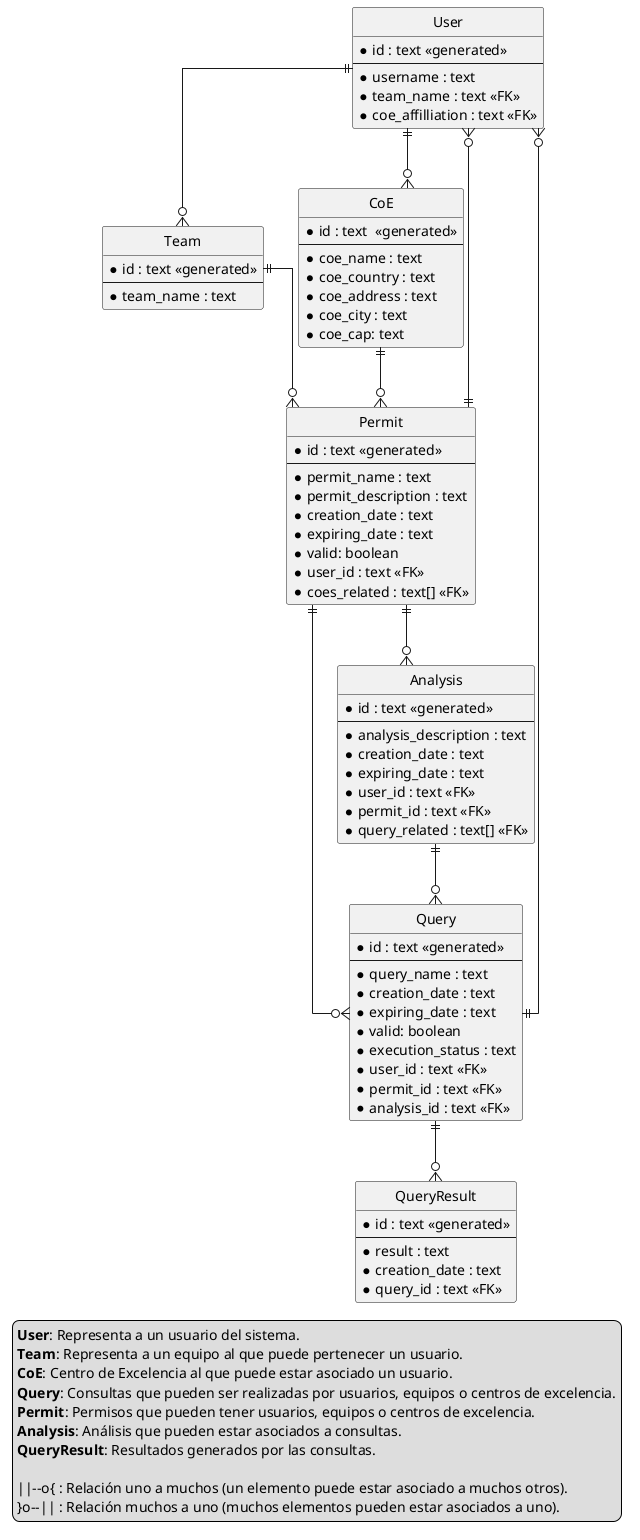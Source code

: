 @startuml RavenDB

' configuration
hide circle
skinparam linetype ortho
'

entity User {
    * id : text <<generated>>
    --
    * username : text
    * team_name : text <<FK>>
    * coe_affilliation : text <<FK>>
}

entity Team {
    * id : text <<generated>>
    --
    * team_name : text
}

entity CoE {
    * id : text  <<generated>>
    --
    * coe_name : text
    * coe_country : text
    * coe_address : text
    * coe_city : text
    * coe_cap: text
}

entity Query {
    * id : text <<generated>>
    --
    * query_name : text
    * creation_date : text
    * expiring_date : text
    * valid: boolean
    * execution_status : text
    * user_id : text <<FK>>
    * permit_id : text <<FK>>
    * analysis_id : text <<FK>>
}

entity Permit {
    * id : text <<generated>>
    --
    * permit_name : text
    * permit_description : text
    * creation_date : text
    * expiring_date : text
    * valid: boolean
    * user_id : text <<FK>>
    * coes_related : text[] <<FK>>
}

entity Analysis {
    * id : text <<generated>>
    --
    * analysis_description : text
    * creation_date : text
    * expiring_date : text
    * user_id : text <<FK>>
    * permit_id : text <<FK>>
    * query_related : text[] <<FK>>
}

entity QueryResult {
    * id : text <<generated>>
    --
    * result : text
    * creation_date : text
    * query_id : text <<FK>>
}

User ||--o{ Team
User ||--o{ CoE
Team ||--o{ Permit
CoE ||--o{ Permit
Permit ||--o{ Query
Permit ||--o{ Analysis
Permit ||--o{ User
Query ||--o{ QueryResult
Query ||--o{ User
Analysis ||--o{ Query

legend
**User**: Representa a un usuario del sistema.
**Team**: Representa a un equipo al que puede pertenecer un usuario.
**CoE**: Centro de Excelencia al que puede estar asociado un usuario.
**Query**: Consultas que pueden ser realizadas por usuarios, equipos o centros de excelencia.
**Permit**: Permisos que pueden tener usuarios, equipos o centros de excelencia.
**Analysis**: Análisis que pueden estar asociados a consultas.
**QueryResult**: Resultados generados por las consultas.

||--o{ : Relación uno a muchos (un elemento puede estar asociado a muchos otros).
}o--|| : Relación muchos a uno (muchos elementos pueden estar asociados a uno).
endlegend

@enduml